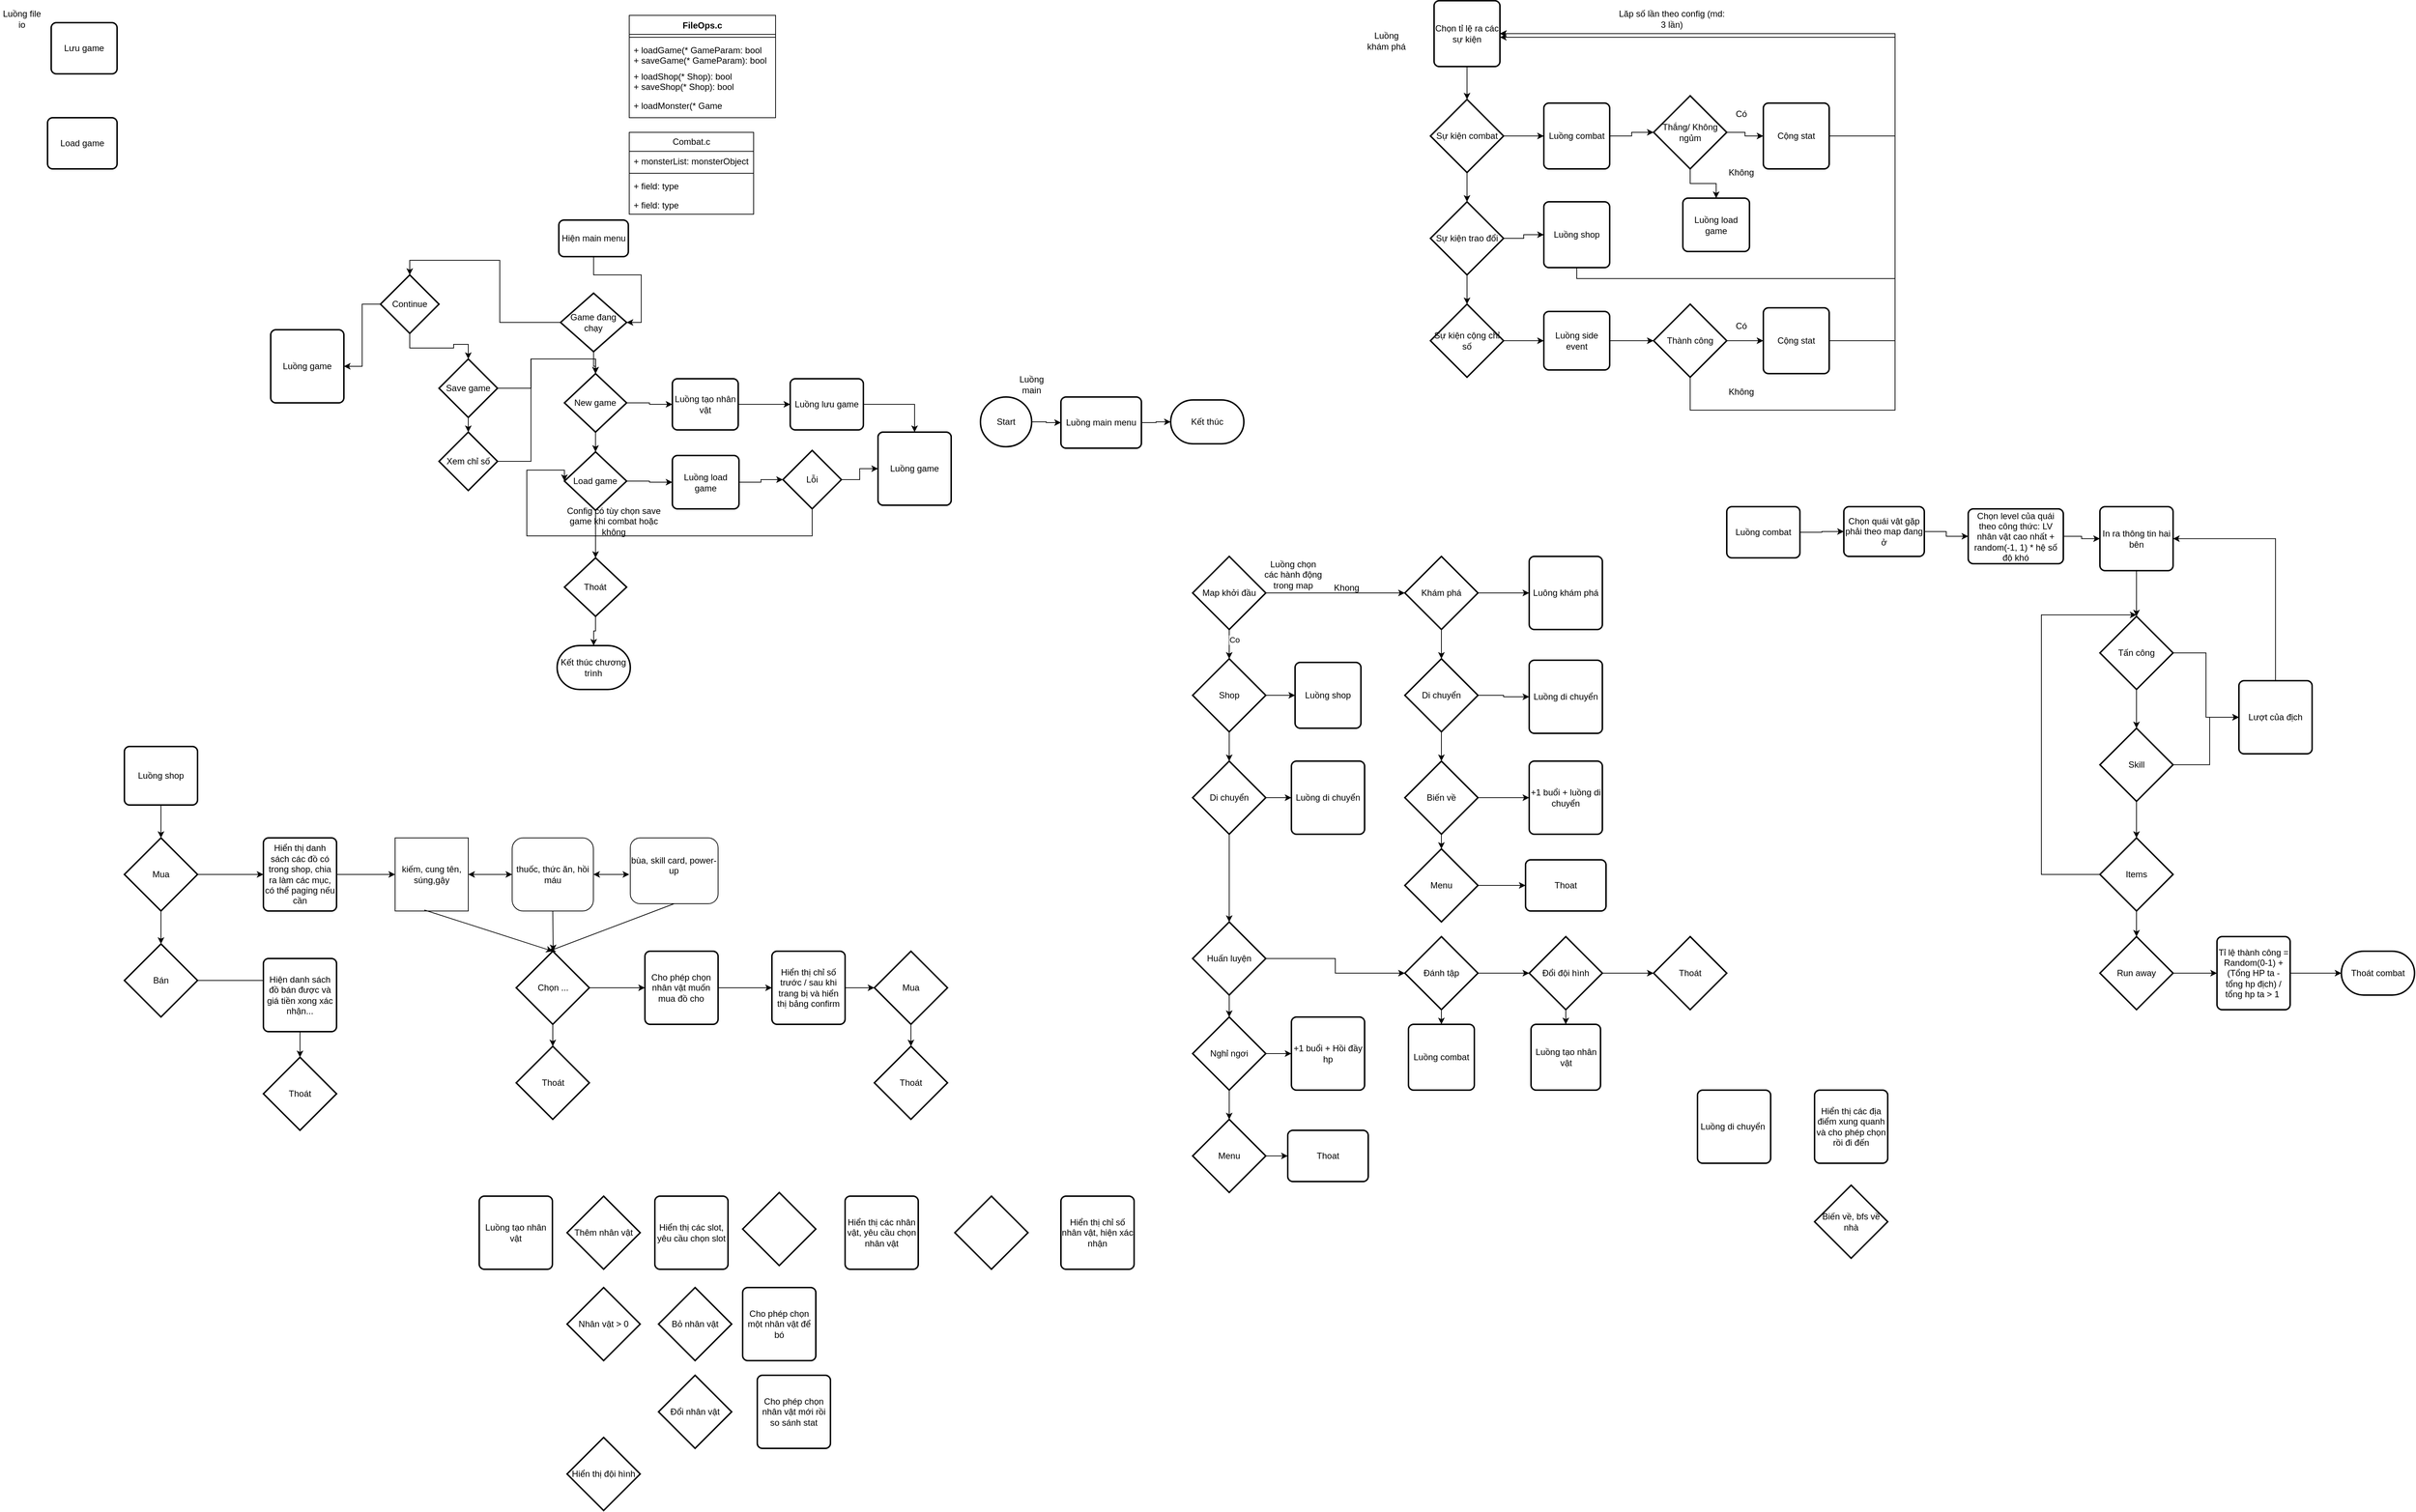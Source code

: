 <mxfile version="28.2.5">
  <diagram name="Page-1" id="REsOMPNNWmw8ulfZwF3x">
    <mxGraphModel dx="2229" dy="760" grid="1" gridSize="10" guides="1" tooltips="1" connect="1" arrows="1" fold="1" page="1" pageScale="1" pageWidth="850" pageHeight="1100" math="0" shadow="0">
      <root>
        <mxCell id="0" />
        <mxCell id="1" parent="0" />
        <mxCell id="oJ3E4rCQZsHQg811ANoI-1" value="FileOps.c" style="swimlane;fontStyle=1;align=center;verticalAlign=top;childLayout=stackLayout;horizontal=1;startSize=26;horizontalStack=0;resizeParent=1;resizeParentMax=0;resizeLast=0;collapsible=1;marginBottom=0;whiteSpace=wrap;html=1;" parent="1" vertex="1">
          <mxGeometry x="40" y="40" width="200" height="140" as="geometry" />
        </mxCell>
        <mxCell id="oJ3E4rCQZsHQg811ANoI-3" value="" style="line;strokeWidth=1;fillColor=none;align=left;verticalAlign=middle;spacingTop=-1;spacingLeft=3;spacingRight=3;rotatable=0;labelPosition=right;points=[];portConstraint=eastwest;strokeColor=inherit;" parent="oJ3E4rCQZsHQg811ANoI-1" vertex="1">
          <mxGeometry y="26" width="200" height="8" as="geometry" />
        </mxCell>
        <mxCell id="oJ3E4rCQZsHQg811ANoI-4" value="&lt;div&gt;+ loadGame(* GameParam: bool&lt;/div&gt;+ saveGame(* GameParam): bool" style="text;strokeColor=none;fillColor=none;align=left;verticalAlign=top;spacingLeft=4;spacingRight=4;overflow=hidden;rotatable=0;points=[[0,0.5],[1,0.5]];portConstraint=eastwest;whiteSpace=wrap;html=1;" parent="oJ3E4rCQZsHQg811ANoI-1" vertex="1">
          <mxGeometry y="34" width="200" height="36" as="geometry" />
        </mxCell>
        <mxCell id="oJ3E4rCQZsHQg811ANoI-15" value="+ loadShop(* Shop): bool&lt;div&gt;+ saveShop(* Shop): bool&lt;/div&gt;" style="text;strokeColor=none;fillColor=none;align=left;verticalAlign=top;spacingLeft=4;spacingRight=4;overflow=hidden;rotatable=0;points=[[0,0.5],[1,0.5]];portConstraint=eastwest;whiteSpace=wrap;html=1;" parent="oJ3E4rCQZsHQg811ANoI-1" vertex="1">
          <mxGeometry y="70" width="200" height="40" as="geometry" />
        </mxCell>
        <mxCell id="oJ3E4rCQZsHQg811ANoI-16" value="+ loadMonster(* Game" style="text;strokeColor=none;fillColor=none;align=left;verticalAlign=top;spacingLeft=4;spacingRight=4;overflow=hidden;rotatable=0;points=[[0,0.5],[1,0.5]];portConstraint=eastwest;whiteSpace=wrap;html=1;" parent="oJ3E4rCQZsHQg811ANoI-1" vertex="1">
          <mxGeometry y="110" width="200" height="30" as="geometry" />
        </mxCell>
        <mxCell id="oJ3E4rCQZsHQg811ANoI-21" value="Combat.c" style="swimlane;fontStyle=0;childLayout=stackLayout;horizontal=1;startSize=26;fillColor=none;horizontalStack=0;resizeParent=1;resizeParentMax=0;resizeLast=0;collapsible=1;marginBottom=0;whiteSpace=wrap;html=1;" parent="1" vertex="1">
          <mxGeometry x="40" y="200" width="170" height="112" as="geometry" />
        </mxCell>
        <mxCell id="oJ3E4rCQZsHQg811ANoI-22" value="+ monsterList: monsterObject" style="text;strokeColor=none;fillColor=none;align=left;verticalAlign=top;spacingLeft=4;spacingRight=4;overflow=hidden;rotatable=0;points=[[0,0.5],[1,0.5]];portConstraint=eastwest;whiteSpace=wrap;html=1;" parent="oJ3E4rCQZsHQg811ANoI-21" vertex="1">
          <mxGeometry y="26" width="170" height="26" as="geometry" />
        </mxCell>
        <mxCell id="oJ3E4rCQZsHQg811ANoI-25" value="" style="line;strokeWidth=1;fillColor=none;align=left;verticalAlign=middle;spacingTop=-1;spacingLeft=3;spacingRight=3;rotatable=0;labelPosition=right;points=[];portConstraint=eastwest;strokeColor=inherit;" parent="oJ3E4rCQZsHQg811ANoI-21" vertex="1">
          <mxGeometry y="52" width="170" height="8" as="geometry" />
        </mxCell>
        <mxCell id="oJ3E4rCQZsHQg811ANoI-23" value="+ field: type" style="text;strokeColor=none;fillColor=none;align=left;verticalAlign=top;spacingLeft=4;spacingRight=4;overflow=hidden;rotatable=0;points=[[0,0.5],[1,0.5]];portConstraint=eastwest;whiteSpace=wrap;html=1;" parent="oJ3E4rCQZsHQg811ANoI-21" vertex="1">
          <mxGeometry y="60" width="170" height="26" as="geometry" />
        </mxCell>
        <mxCell id="oJ3E4rCQZsHQg811ANoI-24" value="+ field: type" style="text;strokeColor=none;fillColor=none;align=left;verticalAlign=top;spacingLeft=4;spacingRight=4;overflow=hidden;rotatable=0;points=[[0,0.5],[1,0.5]];portConstraint=eastwest;whiteSpace=wrap;html=1;" parent="oJ3E4rCQZsHQg811ANoI-21" vertex="1">
          <mxGeometry y="86" width="170" height="26" as="geometry" />
        </mxCell>
        <mxCell id="oJ3E4rCQZsHQg811ANoI-69" style="edgeStyle=orthogonalEdgeStyle;rounded=0;orthogonalLoop=1;jettySize=auto;html=1;" parent="1" source="oJ3E4rCQZsHQg811ANoI-26" target="oJ3E4rCQZsHQg811ANoI-58" edge="1">
          <mxGeometry relative="1" as="geometry" />
        </mxCell>
        <mxCell id="oJ3E4rCQZsHQg811ANoI-26" value="Start" style="strokeWidth=2;html=1;shape=mxgraph.flowchart.start_2;whiteSpace=wrap;" parent="1" vertex="1">
          <mxGeometry x="520" y="562" width="70" height="68" as="geometry" />
        </mxCell>
        <mxCell id="oJ3E4rCQZsHQg811ANoI-27" value="Hiện main menu" style="rounded=1;whiteSpace=wrap;html=1;absoluteArcSize=1;arcSize=14;strokeWidth=2;" parent="1" vertex="1">
          <mxGeometry x="-56.23" y="320" width="95" height="50" as="geometry" />
        </mxCell>
        <mxCell id="VBR34R2BidAj_h5bLNep-1" style="edgeStyle=orthogonalEdgeStyle;rounded=0;orthogonalLoop=1;jettySize=auto;html=1;" parent="1" source="oJ3E4rCQZsHQg811ANoI-28" target="oJ3E4rCQZsHQg811ANoI-37" edge="1">
          <mxGeometry relative="1" as="geometry">
            <mxPoint x="33.94" y="567" as="sourcePoint" />
          </mxGeometry>
        </mxCell>
        <mxCell id="VBR34R2BidAj_h5bLNep-5" style="edgeStyle=orthogonalEdgeStyle;rounded=0;orthogonalLoop=1;jettySize=auto;html=1;" parent="1" source="oJ3E4rCQZsHQg811ANoI-28" target="oJ3E4rCQZsHQg811ANoI-30" edge="1">
          <mxGeometry relative="1" as="geometry">
            <mxPoint x="-8.556" y="607" as="sourcePoint" />
          </mxGeometry>
        </mxCell>
        <mxCell id="oJ3E4rCQZsHQg811ANoI-28" value="New game" style="strokeWidth=2;html=1;shape=mxgraph.flowchart.decision;whiteSpace=wrap;" parent="1" vertex="1">
          <mxGeometry x="-48.56" y="530" width="85" height="80" as="geometry" />
        </mxCell>
        <mxCell id="VBR34R2BidAj_h5bLNep-3" style="edgeStyle=orthogonalEdgeStyle;rounded=0;orthogonalLoop=1;jettySize=auto;html=1;" parent="1" source="oJ3E4rCQZsHQg811ANoI-30" target="oJ3E4rCQZsHQg811ANoI-72" edge="1">
          <mxGeometry relative="1" as="geometry" />
        </mxCell>
        <mxCell id="oJ3E4rCQZsHQg811ANoI-30" value="Load game" style="strokeWidth=2;html=1;shape=mxgraph.flowchart.decision;whiteSpace=wrap;" parent="1" vertex="1">
          <mxGeometry x="-48.56" y="637" width="85" height="80" as="geometry" />
        </mxCell>
        <mxCell id="VBR34R2BidAj_h5bLNep-7" style="edgeStyle=orthogonalEdgeStyle;rounded=0;orthogonalLoop=1;jettySize=auto;html=1;" parent="1" source="oJ3E4rCQZsHQg811ANoI-32" target="oJ3E4rCQZsHQg811ANoI-35" edge="1">
          <mxGeometry relative="1" as="geometry" />
        </mxCell>
        <mxCell id="oJ3E4rCQZsHQg811ANoI-32" value="Thoát" style="strokeWidth=2;html=1;shape=mxgraph.flowchart.decision;whiteSpace=wrap;" parent="1" vertex="1">
          <mxGeometry x="-48.56" y="782" width="85" height="80" as="geometry" />
        </mxCell>
        <mxCell id="oJ3E4rCQZsHQg811ANoI-34" style="edgeStyle=orthogonalEdgeStyle;rounded=0;orthogonalLoop=1;jettySize=auto;html=1;entryX=0;entryY=0.5;entryDx=0;entryDy=0;entryPerimeter=0;" parent="1" source="oJ3E4rCQZsHQg811ANoI-33" target="oJ3E4rCQZsHQg811ANoI-30" edge="1">
          <mxGeometry relative="1" as="geometry">
            <mxPoint x="-101.06" y="662" as="targetPoint" />
            <Array as="points">
              <mxPoint x="290" y="752" />
              <mxPoint x="-100" y="752" />
              <mxPoint x="-100" y="662" />
            </Array>
          </mxGeometry>
        </mxCell>
        <mxCell id="j7GnpJIxGhJe8ZzKr4eX-4" style="edgeStyle=orthogonalEdgeStyle;rounded=0;orthogonalLoop=1;jettySize=auto;html=1;" parent="1" source="oJ3E4rCQZsHQg811ANoI-33" target="j7GnpJIxGhJe8ZzKr4eX-2" edge="1">
          <mxGeometry relative="1" as="geometry" />
        </mxCell>
        <mxCell id="oJ3E4rCQZsHQg811ANoI-33" value="Lỗi" style="strokeWidth=2;html=1;shape=mxgraph.flowchart.decision;whiteSpace=wrap;" parent="1" vertex="1">
          <mxGeometry x="250" y="635" width="80" height="80" as="geometry" />
        </mxCell>
        <mxCell id="oJ3E4rCQZsHQg811ANoI-35" value="Kết thúc chương trình" style="strokeWidth=2;html=1;shape=mxgraph.flowchart.terminator;whiteSpace=wrap;" parent="1" vertex="1">
          <mxGeometry x="-58.56" y="902" width="100" height="60" as="geometry" />
        </mxCell>
        <mxCell id="VBR34R2BidAj_h5bLNep-2" style="edgeStyle=orthogonalEdgeStyle;rounded=0;orthogonalLoop=1;jettySize=auto;html=1;entryX=0;entryY=0.5;entryDx=0;entryDy=0;" parent="1" source="oJ3E4rCQZsHQg811ANoI-37" target="oJ3E4rCQZsHQg811ANoI-38" edge="1">
          <mxGeometry relative="1" as="geometry" />
        </mxCell>
        <mxCell id="oJ3E4rCQZsHQg811ANoI-37" value="Luồng tạo nhân vật" style="rounded=1;whiteSpace=wrap;html=1;absoluteArcSize=1;arcSize=14;strokeWidth=2;" parent="1" vertex="1">
          <mxGeometry x="98.94" y="537" width="90" height="70" as="geometry" />
        </mxCell>
        <mxCell id="j7GnpJIxGhJe8ZzKr4eX-3" style="edgeStyle=orthogonalEdgeStyle;rounded=0;orthogonalLoop=1;jettySize=auto;html=1;" parent="1" source="oJ3E4rCQZsHQg811ANoI-38" target="j7GnpJIxGhJe8ZzKr4eX-2" edge="1">
          <mxGeometry relative="1" as="geometry" />
        </mxCell>
        <mxCell id="oJ3E4rCQZsHQg811ANoI-38" value="Luồng lưu game" style="rounded=1;whiteSpace=wrap;html=1;absoluteArcSize=1;arcSize=14;strokeWidth=2;" parent="1" vertex="1">
          <mxGeometry x="260" y="537" width="100" height="70" as="geometry" />
        </mxCell>
        <mxCell id="oJ3E4rCQZsHQg811ANoI-129" style="edgeStyle=orthogonalEdgeStyle;rounded=0;orthogonalLoop=1;jettySize=auto;html=1;" parent="1" source="oJ3E4rCQZsHQg811ANoI-40" target="oJ3E4rCQZsHQg811ANoI-42" edge="1">
          <mxGeometry relative="1" as="geometry" />
        </mxCell>
        <mxCell id="j7GnpJIxGhJe8ZzKr4eX-14" value="Co" style="edgeLabel;html=1;align=center;verticalAlign=middle;resizable=0;points=[];" parent="oJ3E4rCQZsHQg811ANoI-129" vertex="1" connectable="0">
          <mxGeometry x="-0.333" y="7" relative="1" as="geometry">
            <mxPoint as="offset" />
          </mxGeometry>
        </mxCell>
        <mxCell id="oJ3E4rCQZsHQg811ANoI-40" value="Map khởi đầu" style="strokeWidth=2;html=1;shape=mxgraph.flowchart.decision;whiteSpace=wrap;" parent="1" vertex="1">
          <mxGeometry x="810" y="780" width="100" height="100" as="geometry" />
        </mxCell>
        <mxCell id="oJ3E4rCQZsHQg811ANoI-145" style="edgeStyle=orthogonalEdgeStyle;rounded=0;orthogonalLoop=1;jettySize=auto;html=1;" parent="1" source="oJ3E4rCQZsHQg811ANoI-42" target="oJ3E4rCQZsHQg811ANoI-79" edge="1">
          <mxGeometry relative="1" as="geometry" />
        </mxCell>
        <mxCell id="oJ3E4rCQZsHQg811ANoI-42" value="Shop" style="strokeWidth=2;html=1;shape=mxgraph.flowchart.decision;whiteSpace=wrap;" parent="1" vertex="1">
          <mxGeometry x="810" y="920" width="100" height="100" as="geometry" />
        </mxCell>
        <mxCell id="oJ3E4rCQZsHQg811ANoI-146" style="edgeStyle=orthogonalEdgeStyle;rounded=0;orthogonalLoop=1;jettySize=auto;html=1;" parent="1" source="oJ3E4rCQZsHQg811ANoI-43" target="oJ3E4rCQZsHQg811ANoI-80" edge="1">
          <mxGeometry relative="1" as="geometry" />
        </mxCell>
        <mxCell id="oJ3E4rCQZsHQg811ANoI-43" value="Di chuyển" style="strokeWidth=2;html=1;shape=mxgraph.flowchart.decision;whiteSpace=wrap;" parent="1" vertex="1">
          <mxGeometry x="810" y="1060" width="100" height="100" as="geometry" />
        </mxCell>
        <mxCell id="oJ3E4rCQZsHQg811ANoI-137" style="edgeStyle=orthogonalEdgeStyle;rounded=0;orthogonalLoop=1;jettySize=auto;html=1;" parent="1" source="oJ3E4rCQZsHQg811ANoI-44" target="oJ3E4rCQZsHQg811ANoI-83" edge="1">
          <mxGeometry relative="1" as="geometry" />
        </mxCell>
        <mxCell id="oJ3E4rCQZsHQg811ANoI-44" value="Huấn luyện" style="strokeWidth=2;html=1;shape=mxgraph.flowchart.decision;whiteSpace=wrap;" parent="1" vertex="1">
          <mxGeometry x="810" y="1280" width="100" height="100" as="geometry" />
        </mxCell>
        <mxCell id="oJ3E4rCQZsHQg811ANoI-135" style="edgeStyle=orthogonalEdgeStyle;rounded=0;orthogonalLoop=1;jettySize=auto;html=1;" parent="1" source="oJ3E4rCQZsHQg811ANoI-45" target="oJ3E4rCQZsHQg811ANoI-81" edge="1">
          <mxGeometry relative="1" as="geometry" />
        </mxCell>
        <mxCell id="oJ3E4rCQZsHQg811ANoI-45" value="Nghỉ ngơi" style="strokeWidth=2;html=1;shape=mxgraph.flowchart.decision;whiteSpace=wrap;" parent="1" vertex="1">
          <mxGeometry x="810" y="1410" width="100" height="100" as="geometry" />
        </mxCell>
        <mxCell id="oJ3E4rCQZsHQg811ANoI-123" style="edgeStyle=orthogonalEdgeStyle;rounded=0;orthogonalLoop=1;jettySize=auto;html=1;" parent="1" source="oJ3E4rCQZsHQg811ANoI-46" target="oJ3E4rCQZsHQg811ANoI-66" edge="1">
          <mxGeometry relative="1" as="geometry" />
        </mxCell>
        <mxCell id="oJ3E4rCQZsHQg811ANoI-124" style="edgeStyle=orthogonalEdgeStyle;rounded=0;orthogonalLoop=1;jettySize=auto;html=1;" parent="1" source="oJ3E4rCQZsHQg811ANoI-46" target="oJ3E4rCQZsHQg811ANoI-47" edge="1">
          <mxGeometry relative="1" as="geometry" />
        </mxCell>
        <mxCell id="oJ3E4rCQZsHQg811ANoI-46" value="Khám phá" style="strokeWidth=2;html=1;shape=mxgraph.flowchart.decision;whiteSpace=wrap;" parent="1" vertex="1">
          <mxGeometry x="1100" y="780" width="100" height="100" as="geometry" />
        </mxCell>
        <mxCell id="oJ3E4rCQZsHQg811ANoI-125" style="edgeStyle=orthogonalEdgeStyle;rounded=0;orthogonalLoop=1;jettySize=auto;html=1;" parent="1" source="oJ3E4rCQZsHQg811ANoI-47" target="oJ3E4rCQZsHQg811ANoI-48" edge="1">
          <mxGeometry relative="1" as="geometry" />
        </mxCell>
        <mxCell id="oJ3E4rCQZsHQg811ANoI-144" style="edgeStyle=orthogonalEdgeStyle;rounded=0;orthogonalLoop=1;jettySize=auto;html=1;" parent="1" source="oJ3E4rCQZsHQg811ANoI-47" target="oJ3E4rCQZsHQg811ANoI-68" edge="1">
          <mxGeometry relative="1" as="geometry" />
        </mxCell>
        <mxCell id="oJ3E4rCQZsHQg811ANoI-47" value="Di chuyển" style="strokeWidth=2;html=1;shape=mxgraph.flowchart.decision;whiteSpace=wrap;" parent="1" vertex="1">
          <mxGeometry x="1100" y="920" width="100" height="100" as="geometry" />
        </mxCell>
        <mxCell id="oJ3E4rCQZsHQg811ANoI-143" style="edgeStyle=orthogonalEdgeStyle;rounded=0;orthogonalLoop=1;jettySize=auto;html=1;" parent="1" source="oJ3E4rCQZsHQg811ANoI-48" target="oJ3E4rCQZsHQg811ANoI-78" edge="1">
          <mxGeometry relative="1" as="geometry" />
        </mxCell>
        <mxCell id="oJ3E4rCQZsHQg811ANoI-48" value="Biến về" style="strokeWidth=2;html=1;shape=mxgraph.flowchart.decision;whiteSpace=wrap;" parent="1" vertex="1">
          <mxGeometry x="1100" y="1060" width="100" height="100" as="geometry" />
        </mxCell>
        <mxCell id="oJ3E4rCQZsHQg811ANoI-98" style="edgeStyle=orthogonalEdgeStyle;rounded=0;orthogonalLoop=1;jettySize=auto;html=1;" parent="1" source="oJ3E4rCQZsHQg811ANoI-49" target="oJ3E4rCQZsHQg811ANoI-51" edge="1">
          <mxGeometry relative="1" as="geometry" />
        </mxCell>
        <mxCell id="oJ3E4rCQZsHQg811ANoI-100" style="edgeStyle=orthogonalEdgeStyle;rounded=0;orthogonalLoop=1;jettySize=auto;html=1;" parent="1" source="oJ3E4rCQZsHQg811ANoI-49" target="oJ3E4rCQZsHQg811ANoI-53" edge="1">
          <mxGeometry relative="1" as="geometry" />
        </mxCell>
        <mxCell id="oJ3E4rCQZsHQg811ANoI-49" value="Sự kiện combat" style="strokeWidth=2;html=1;shape=mxgraph.flowchart.decision;whiteSpace=wrap;" parent="1" vertex="1">
          <mxGeometry x="1135" y="155" width="100" height="100" as="geometry" />
        </mxCell>
        <mxCell id="oJ3E4rCQZsHQg811ANoI-97" style="edgeStyle=orthogonalEdgeStyle;rounded=0;orthogonalLoop=1;jettySize=auto;html=1;" parent="1" source="oJ3E4rCQZsHQg811ANoI-50" target="oJ3E4rCQZsHQg811ANoI-49" edge="1">
          <mxGeometry relative="1" as="geometry" />
        </mxCell>
        <mxCell id="oJ3E4rCQZsHQg811ANoI-50" value="Chọn tỉ lệ ra các sự kiện" style="rounded=1;whiteSpace=wrap;html=1;absoluteArcSize=1;arcSize=14;strokeWidth=2;" parent="1" vertex="1">
          <mxGeometry x="1140" y="20" width="90" height="90" as="geometry" />
        </mxCell>
        <mxCell id="oJ3E4rCQZsHQg811ANoI-99" style="edgeStyle=orthogonalEdgeStyle;rounded=0;orthogonalLoop=1;jettySize=auto;html=1;" parent="1" source="oJ3E4rCQZsHQg811ANoI-51" target="oJ3E4rCQZsHQg811ANoI-52" edge="1">
          <mxGeometry relative="1" as="geometry" />
        </mxCell>
        <mxCell id="oJ3E4rCQZsHQg811ANoI-104" style="edgeStyle=orthogonalEdgeStyle;rounded=0;orthogonalLoop=1;jettySize=auto;html=1;" parent="1" source="oJ3E4rCQZsHQg811ANoI-51" target="oJ3E4rCQZsHQg811ANoI-64" edge="1">
          <mxGeometry relative="1" as="geometry" />
        </mxCell>
        <mxCell id="oJ3E4rCQZsHQg811ANoI-51" value="Sự kiện trao đổi" style="strokeWidth=2;html=1;shape=mxgraph.flowchart.decision;whiteSpace=wrap;" parent="1" vertex="1">
          <mxGeometry x="1135" y="295" width="100" height="100" as="geometry" />
        </mxCell>
        <mxCell id="oJ3E4rCQZsHQg811ANoI-106" style="edgeStyle=orthogonalEdgeStyle;rounded=0;orthogonalLoop=1;jettySize=auto;html=1;" parent="1" source="oJ3E4rCQZsHQg811ANoI-52" target="oJ3E4rCQZsHQg811ANoI-65" edge="1">
          <mxGeometry relative="1" as="geometry" />
        </mxCell>
        <mxCell id="oJ3E4rCQZsHQg811ANoI-52" value="Sự kiện cộng chỉ số" style="strokeWidth=2;html=1;shape=mxgraph.flowchart.decision;whiteSpace=wrap;" parent="1" vertex="1">
          <mxGeometry x="1135" y="435" width="100" height="100" as="geometry" />
        </mxCell>
        <mxCell id="oJ3E4rCQZsHQg811ANoI-101" style="edgeStyle=orthogonalEdgeStyle;rounded=0;orthogonalLoop=1;jettySize=auto;html=1;" parent="1" source="oJ3E4rCQZsHQg811ANoI-53" target="oJ3E4rCQZsHQg811ANoI-54" edge="1">
          <mxGeometry relative="1" as="geometry" />
        </mxCell>
        <mxCell id="oJ3E4rCQZsHQg811ANoI-53" value="Luồng combat" style="rounded=1;whiteSpace=wrap;html=1;absoluteArcSize=1;arcSize=14;strokeWidth=2;" parent="1" vertex="1">
          <mxGeometry x="1290" y="160" width="90" height="90" as="geometry" />
        </mxCell>
        <mxCell id="oJ3E4rCQZsHQg811ANoI-102" style="edgeStyle=orthogonalEdgeStyle;rounded=0;orthogonalLoop=1;jettySize=auto;html=1;" parent="1" source="oJ3E4rCQZsHQg811ANoI-54" target="oJ3E4rCQZsHQg811ANoI-55" edge="1">
          <mxGeometry relative="1" as="geometry" />
        </mxCell>
        <mxCell id="oJ3E4rCQZsHQg811ANoI-103" style="edgeStyle=orthogonalEdgeStyle;rounded=0;orthogonalLoop=1;jettySize=auto;html=1;" parent="1" source="oJ3E4rCQZsHQg811ANoI-54" target="oJ3E4rCQZsHQg811ANoI-74" edge="1">
          <mxGeometry relative="1" as="geometry" />
        </mxCell>
        <mxCell id="oJ3E4rCQZsHQg811ANoI-54" value="Thắng/ Không ngủm" style="strokeWidth=2;html=1;shape=mxgraph.flowchart.decision;whiteSpace=wrap;" parent="1" vertex="1">
          <mxGeometry x="1440" y="150" width="100" height="100" as="geometry" />
        </mxCell>
        <mxCell id="oJ3E4rCQZsHQg811ANoI-110" style="edgeStyle=orthogonalEdgeStyle;rounded=0;orthogonalLoop=1;jettySize=auto;html=1;" parent="1" source="oJ3E4rCQZsHQg811ANoI-55" target="oJ3E4rCQZsHQg811ANoI-50" edge="1">
          <mxGeometry relative="1" as="geometry">
            <mxPoint x="1230" y="60" as="targetPoint" />
            <Array as="points">
              <mxPoint x="1770" y="205" />
              <mxPoint x="1770" y="70" />
            </Array>
          </mxGeometry>
        </mxCell>
        <mxCell id="oJ3E4rCQZsHQg811ANoI-55" value="Cộng stat" style="rounded=1;whiteSpace=wrap;html=1;absoluteArcSize=1;arcSize=14;strokeWidth=2;" parent="1" vertex="1">
          <mxGeometry x="1590" y="160" width="90" height="90" as="geometry" />
        </mxCell>
        <mxCell id="oJ3E4rCQZsHQg811ANoI-56" value="Config có tùy chọn save game khi combat hoặc không" style="text;html=1;align=center;verticalAlign=middle;whiteSpace=wrap;rounded=0;" parent="1" vertex="1">
          <mxGeometry x="-51.06" y="717" width="140" height="30" as="geometry" />
        </mxCell>
        <mxCell id="oJ3E4rCQZsHQg811ANoI-134" style="edgeStyle=orthogonalEdgeStyle;rounded=0;orthogonalLoop=1;jettySize=auto;html=1;entryX=0;entryY=0.5;entryDx=0;entryDy=0;" parent="1" source="oJ3E4rCQZsHQg811ANoI-57" target="oJ3E4rCQZsHQg811ANoI-90" edge="1">
          <mxGeometry relative="1" as="geometry" />
        </mxCell>
        <mxCell id="oJ3E4rCQZsHQg811ANoI-57" value="Menu" style="strokeWidth=2;html=1;shape=mxgraph.flowchart.decision;whiteSpace=wrap;" parent="1" vertex="1">
          <mxGeometry x="810" y="1550" width="100" height="100" as="geometry" />
        </mxCell>
        <mxCell id="j7GnpJIxGhJe8ZzKr4eX-9" style="edgeStyle=orthogonalEdgeStyle;rounded=0;orthogonalLoop=1;jettySize=auto;html=1;" parent="1" source="oJ3E4rCQZsHQg811ANoI-58" target="j7GnpJIxGhJe8ZzKr4eX-8" edge="1">
          <mxGeometry relative="1" as="geometry" />
        </mxCell>
        <mxCell id="oJ3E4rCQZsHQg811ANoI-58" value="Luồng main menu" style="rounded=1;whiteSpace=wrap;html=1;absoluteArcSize=1;arcSize=14;strokeWidth=2;" parent="1" vertex="1">
          <mxGeometry x="630" y="562" width="110" height="70" as="geometry" />
        </mxCell>
        <mxCell id="oJ3E4rCQZsHQg811ANoI-60" value="Game đang chạy" style="strokeWidth=2;html=1;shape=mxgraph.flowchart.decision;whiteSpace=wrap;" parent="1" vertex="1">
          <mxGeometry x="-53.9" y="420" width="90.34" height="80" as="geometry" />
        </mxCell>
        <mxCell id="oJ3E4rCQZsHQg811ANoI-61" value="Save game" style="strokeWidth=2;html=1;shape=mxgraph.flowchart.decision;whiteSpace=wrap;" parent="1" vertex="1">
          <mxGeometry x="-220" y="510" width="80" height="80" as="geometry" />
        </mxCell>
        <mxCell id="oJ3E4rCQZsHQg811ANoI-63" value="Xem chỉ số" style="strokeWidth=2;html=1;shape=mxgraph.flowchart.decision;whiteSpace=wrap;" parent="1" vertex="1">
          <mxGeometry x="-220" y="610" width="80" height="80" as="geometry" />
        </mxCell>
        <mxCell id="oJ3E4rCQZsHQg811ANoI-109" style="edgeStyle=orthogonalEdgeStyle;rounded=0;orthogonalLoop=1;jettySize=auto;html=1;" parent="1" source="oJ3E4rCQZsHQg811ANoI-64" target="oJ3E4rCQZsHQg811ANoI-50" edge="1">
          <mxGeometry relative="1" as="geometry">
            <Array as="points">
              <mxPoint x="1335" y="400" />
              <mxPoint x="1770" y="400" />
              <mxPoint x="1770" y="65" />
            </Array>
          </mxGeometry>
        </mxCell>
        <mxCell id="oJ3E4rCQZsHQg811ANoI-64" value="Luồng shop" style="rounded=1;whiteSpace=wrap;html=1;absoluteArcSize=1;arcSize=14;strokeWidth=2;" parent="1" vertex="1">
          <mxGeometry x="1290" y="295" width="90" height="90" as="geometry" />
        </mxCell>
        <mxCell id="oJ3E4rCQZsHQg811ANoI-107" style="edgeStyle=orthogonalEdgeStyle;rounded=0;orthogonalLoop=1;jettySize=auto;html=1;" parent="1" source="oJ3E4rCQZsHQg811ANoI-65" target="oJ3E4rCQZsHQg811ANoI-75" edge="1">
          <mxGeometry relative="1" as="geometry" />
        </mxCell>
        <mxCell id="oJ3E4rCQZsHQg811ANoI-65" value="Luồng side event" style="rounded=1;whiteSpace=wrap;html=1;absoluteArcSize=1;arcSize=14;strokeWidth=2;" parent="1" vertex="1">
          <mxGeometry x="1290" y="445" width="90" height="80" as="geometry" />
        </mxCell>
        <mxCell id="oJ3E4rCQZsHQg811ANoI-66" value="Luông khám phá" style="rounded=1;whiteSpace=wrap;html=1;absoluteArcSize=1;arcSize=14;strokeWidth=2;" parent="1" vertex="1">
          <mxGeometry x="1270" y="780" width="100" height="100" as="geometry" />
        </mxCell>
        <mxCell id="oJ3E4rCQZsHQg811ANoI-68" value="Luồng di chuyển" style="rounded=1;whiteSpace=wrap;html=1;absoluteArcSize=1;arcSize=14;strokeWidth=2;" parent="1" vertex="1">
          <mxGeometry x="1270" y="922" width="100" height="100" as="geometry" />
        </mxCell>
        <mxCell id="oJ3E4rCQZsHQg811ANoI-72" value="Luồng load game" style="rounded=1;whiteSpace=wrap;html=1;absoluteArcSize=1;arcSize=14;strokeWidth=2;" parent="1" vertex="1">
          <mxGeometry x="98.94" y="642" width="91.06" height="73" as="geometry" />
        </mxCell>
        <mxCell id="oJ3E4rCQZsHQg811ANoI-74" value="Luồng load game" style="rounded=1;whiteSpace=wrap;html=1;absoluteArcSize=1;arcSize=14;strokeWidth=2;" parent="1" vertex="1">
          <mxGeometry x="1480" y="290" width="91.06" height="73" as="geometry" />
        </mxCell>
        <mxCell id="oJ3E4rCQZsHQg811ANoI-108" style="edgeStyle=orthogonalEdgeStyle;rounded=0;orthogonalLoop=1;jettySize=auto;html=1;" parent="1" source="oJ3E4rCQZsHQg811ANoI-75" target="oJ3E4rCQZsHQg811ANoI-76" edge="1">
          <mxGeometry relative="1" as="geometry" />
        </mxCell>
        <mxCell id="oJ3E4rCQZsHQg811ANoI-119" style="edgeStyle=orthogonalEdgeStyle;rounded=0;orthogonalLoop=1;jettySize=auto;html=1;entryX=1;entryY=0.5;entryDx=0;entryDy=0;" parent="1" source="oJ3E4rCQZsHQg811ANoI-75" target="oJ3E4rCQZsHQg811ANoI-50" edge="1">
          <mxGeometry relative="1" as="geometry">
            <Array as="points">
              <mxPoint x="1490" y="580" />
              <mxPoint x="1770" y="580" />
              <mxPoint x="1770" y="65" />
            </Array>
          </mxGeometry>
        </mxCell>
        <mxCell id="oJ3E4rCQZsHQg811ANoI-75" value="Thành công" style="strokeWidth=2;html=1;shape=mxgraph.flowchart.decision;whiteSpace=wrap;" parent="1" vertex="1">
          <mxGeometry x="1440" y="435" width="100" height="100" as="geometry" />
        </mxCell>
        <mxCell id="oJ3E4rCQZsHQg811ANoI-76" value="Cộng stat" style="rounded=1;whiteSpace=wrap;html=1;absoluteArcSize=1;arcSize=14;strokeWidth=2;" parent="1" vertex="1">
          <mxGeometry x="1590" y="440" width="90" height="90" as="geometry" />
        </mxCell>
        <mxCell id="oJ3E4rCQZsHQg811ANoI-78" value="+1 buổi + luồng di chuyển" style="rounded=1;whiteSpace=wrap;html=1;absoluteArcSize=1;arcSize=14;strokeWidth=2;" parent="1" vertex="1">
          <mxGeometry x="1270" y="1060" width="100" height="100" as="geometry" />
        </mxCell>
        <mxCell id="oJ3E4rCQZsHQg811ANoI-79" value="Luồng shop" style="rounded=1;whiteSpace=wrap;html=1;absoluteArcSize=1;arcSize=14;strokeWidth=2;" parent="1" vertex="1">
          <mxGeometry x="950" y="925" width="90" height="90" as="geometry" />
        </mxCell>
        <mxCell id="oJ3E4rCQZsHQg811ANoI-80" value="Luồng di chuyển" style="rounded=1;whiteSpace=wrap;html=1;absoluteArcSize=1;arcSize=14;strokeWidth=2;" parent="1" vertex="1">
          <mxGeometry x="945" y="1060" width="100" height="100" as="geometry" />
        </mxCell>
        <mxCell id="oJ3E4rCQZsHQg811ANoI-81" value="+1 buổi + Hồi đầy hp" style="rounded=1;whiteSpace=wrap;html=1;absoluteArcSize=1;arcSize=14;strokeWidth=2;" parent="1" vertex="1">
          <mxGeometry x="945" y="1410" width="100" height="100" as="geometry" />
        </mxCell>
        <mxCell id="oJ3E4rCQZsHQg811ANoI-138" style="edgeStyle=orthogonalEdgeStyle;rounded=0;orthogonalLoop=1;jettySize=auto;html=1;" parent="1" source="oJ3E4rCQZsHQg811ANoI-83" target="oJ3E4rCQZsHQg811ANoI-84" edge="1">
          <mxGeometry relative="1" as="geometry" />
        </mxCell>
        <mxCell id="oJ3E4rCQZsHQg811ANoI-140" style="edgeStyle=orthogonalEdgeStyle;rounded=0;orthogonalLoop=1;jettySize=auto;html=1;" parent="1" source="oJ3E4rCQZsHQg811ANoI-83" target="oJ3E4rCQZsHQg811ANoI-86" edge="1">
          <mxGeometry relative="1" as="geometry" />
        </mxCell>
        <mxCell id="oJ3E4rCQZsHQg811ANoI-83" value="Đánh tập" style="strokeWidth=2;html=1;shape=mxgraph.flowchart.decision;whiteSpace=wrap;" parent="1" vertex="1">
          <mxGeometry x="1100" y="1300" width="100" height="100" as="geometry" />
        </mxCell>
        <mxCell id="oJ3E4rCQZsHQg811ANoI-139" style="edgeStyle=orthogonalEdgeStyle;rounded=0;orthogonalLoop=1;jettySize=auto;html=1;" parent="1" source="oJ3E4rCQZsHQg811ANoI-84" target="oJ3E4rCQZsHQg811ANoI-85" edge="1">
          <mxGeometry relative="1" as="geometry" />
        </mxCell>
        <mxCell id="oJ3E4rCQZsHQg811ANoI-141" style="edgeStyle=orthogonalEdgeStyle;rounded=0;orthogonalLoop=1;jettySize=auto;html=1;entryX=0.5;entryY=0;entryDx=0;entryDy=0;" parent="1" source="oJ3E4rCQZsHQg811ANoI-84" target="oJ3E4rCQZsHQg811ANoI-87" edge="1">
          <mxGeometry relative="1" as="geometry" />
        </mxCell>
        <mxCell id="oJ3E4rCQZsHQg811ANoI-84" value="Đổi đội hình" style="strokeWidth=2;html=1;shape=mxgraph.flowchart.decision;whiteSpace=wrap;" parent="1" vertex="1">
          <mxGeometry x="1270" y="1300" width="100" height="100" as="geometry" />
        </mxCell>
        <mxCell id="oJ3E4rCQZsHQg811ANoI-85" value="Thoát" style="strokeWidth=2;html=1;shape=mxgraph.flowchart.decision;whiteSpace=wrap;" parent="1" vertex="1">
          <mxGeometry x="1440" y="1300" width="100" height="100" as="geometry" />
        </mxCell>
        <mxCell id="oJ3E4rCQZsHQg811ANoI-86" value="Luồng combat" style="rounded=1;whiteSpace=wrap;html=1;absoluteArcSize=1;arcSize=14;strokeWidth=2;" parent="1" vertex="1">
          <mxGeometry x="1105" y="1420" width="90" height="90" as="geometry" />
        </mxCell>
        <mxCell id="oJ3E4rCQZsHQg811ANoI-87" value="Luồng tạo nhân vật" style="rounded=1;whiteSpace=wrap;html=1;absoluteArcSize=1;arcSize=14;strokeWidth=2;" parent="1" vertex="1">
          <mxGeometry x="1272.5" y="1420" width="95" height="90" as="geometry" />
        </mxCell>
        <mxCell id="oJ3E4rCQZsHQg811ANoI-142" style="edgeStyle=orthogonalEdgeStyle;rounded=0;orthogonalLoop=1;jettySize=auto;html=1;" parent="1" source="oJ3E4rCQZsHQg811ANoI-88" target="oJ3E4rCQZsHQg811ANoI-89" edge="1">
          <mxGeometry relative="1" as="geometry" />
        </mxCell>
        <mxCell id="oJ3E4rCQZsHQg811ANoI-88" value="Menu" style="strokeWidth=2;html=1;shape=mxgraph.flowchart.decision;whiteSpace=wrap;" parent="1" vertex="1">
          <mxGeometry x="1100" y="1180" width="100" height="100" as="geometry" />
        </mxCell>
        <mxCell id="oJ3E4rCQZsHQg811ANoI-89" value="Thoat" style="rounded=1;whiteSpace=wrap;html=1;absoluteArcSize=1;arcSize=14;strokeWidth=2;" parent="1" vertex="1">
          <mxGeometry x="1265" y="1195" width="110" height="70" as="geometry" />
        </mxCell>
        <mxCell id="oJ3E4rCQZsHQg811ANoI-90" value="Thoat" style="rounded=1;whiteSpace=wrap;html=1;absoluteArcSize=1;arcSize=14;strokeWidth=2;" parent="1" vertex="1">
          <mxGeometry x="940" y="1565" width="110" height="70" as="geometry" />
        </mxCell>
        <mxCell id="oJ3E4rCQZsHQg811ANoI-112" value="Có" style="text;html=1;align=center;verticalAlign=middle;whiteSpace=wrap;rounded=0;" parent="1" vertex="1">
          <mxGeometry x="1530" y="160" width="60" height="30" as="geometry" />
        </mxCell>
        <mxCell id="oJ3E4rCQZsHQg811ANoI-114" value="" style="edgeStyle=orthogonalEdgeStyle;rounded=0;orthogonalLoop=1;jettySize=auto;html=1;entryX=1;entryY=0.5;entryDx=0;entryDy=0;" parent="1" source="oJ3E4rCQZsHQg811ANoI-76" target="oJ3E4rCQZsHQg811ANoI-50" edge="1">
          <mxGeometry relative="1" as="geometry">
            <mxPoint x="1230" y="65" as="targetPoint" />
            <mxPoint x="1680" y="485" as="sourcePoint" />
            <Array as="points">
              <mxPoint x="1770" y="485" />
              <mxPoint x="1770" y="65" />
            </Array>
          </mxGeometry>
        </mxCell>
        <mxCell id="oJ3E4rCQZsHQg811ANoI-113" value="Lăp số lần theo config (md: 3 lần)" style="text;html=1;align=center;verticalAlign=middle;whiteSpace=wrap;rounded=0;" parent="1" vertex="1">
          <mxGeometry x="1390" y="30" width="150" height="30" as="geometry" />
        </mxCell>
        <mxCell id="oJ3E4rCQZsHQg811ANoI-116" value="Không" style="text;html=1;align=center;verticalAlign=middle;whiteSpace=wrap;rounded=0;" parent="1" vertex="1">
          <mxGeometry x="1530" y="240" width="60" height="30" as="geometry" />
        </mxCell>
        <mxCell id="oJ3E4rCQZsHQg811ANoI-117" value="Không" style="text;html=1;align=center;verticalAlign=middle;whiteSpace=wrap;rounded=0;" parent="1" vertex="1">
          <mxGeometry x="1530" y="540" width="60" height="30" as="geometry" />
        </mxCell>
        <mxCell id="oJ3E4rCQZsHQg811ANoI-118" value="Có" style="text;html=1;align=center;verticalAlign=middle;whiteSpace=wrap;rounded=0;" parent="1" vertex="1">
          <mxGeometry x="1530" y="450" width="60" height="30" as="geometry" />
        </mxCell>
        <mxCell id="oJ3E4rCQZsHQg811ANoI-122" style="edgeStyle=orthogonalEdgeStyle;rounded=0;orthogonalLoop=1;jettySize=auto;html=1;entryX=0;entryY=0.5;entryDx=0;entryDy=0;entryPerimeter=0;" parent="1" source="oJ3E4rCQZsHQg811ANoI-40" target="oJ3E4rCQZsHQg811ANoI-46" edge="1">
          <mxGeometry relative="1" as="geometry" />
        </mxCell>
        <mxCell id="oJ3E4rCQZsHQg811ANoI-127" style="edgeStyle=orthogonalEdgeStyle;rounded=0;orthogonalLoop=1;jettySize=auto;html=1;entryX=0.5;entryY=0;entryDx=0;entryDy=0;entryPerimeter=0;" parent="1" source="oJ3E4rCQZsHQg811ANoI-48" target="oJ3E4rCQZsHQg811ANoI-88" edge="1">
          <mxGeometry relative="1" as="geometry" />
        </mxCell>
        <mxCell id="oJ3E4rCQZsHQg811ANoI-130" style="edgeStyle=orthogonalEdgeStyle;rounded=0;orthogonalLoop=1;jettySize=auto;html=1;entryX=0.5;entryY=0;entryDx=0;entryDy=0;entryPerimeter=0;" parent="1" source="oJ3E4rCQZsHQg811ANoI-42" target="oJ3E4rCQZsHQg811ANoI-43" edge="1">
          <mxGeometry relative="1" as="geometry" />
        </mxCell>
        <mxCell id="oJ3E4rCQZsHQg811ANoI-131" style="edgeStyle=orthogonalEdgeStyle;rounded=0;orthogonalLoop=1;jettySize=auto;html=1;entryX=0.5;entryY=0;entryDx=0;entryDy=0;entryPerimeter=0;" parent="1" source="oJ3E4rCQZsHQg811ANoI-43" target="oJ3E4rCQZsHQg811ANoI-44" edge="1">
          <mxGeometry relative="1" as="geometry" />
        </mxCell>
        <mxCell id="oJ3E4rCQZsHQg811ANoI-132" style="edgeStyle=orthogonalEdgeStyle;rounded=0;orthogonalLoop=1;jettySize=auto;html=1;entryX=0.5;entryY=0;entryDx=0;entryDy=0;entryPerimeter=0;" parent="1" source="oJ3E4rCQZsHQg811ANoI-44" target="oJ3E4rCQZsHQg811ANoI-45" edge="1">
          <mxGeometry relative="1" as="geometry" />
        </mxCell>
        <mxCell id="oJ3E4rCQZsHQg811ANoI-133" style="edgeStyle=orthogonalEdgeStyle;rounded=0;orthogonalLoop=1;jettySize=auto;html=1;entryX=0.5;entryY=0;entryDx=0;entryDy=0;entryPerimeter=0;" parent="1" source="oJ3E4rCQZsHQg811ANoI-45" target="oJ3E4rCQZsHQg811ANoI-57" edge="1">
          <mxGeometry relative="1" as="geometry" />
        </mxCell>
        <mxCell id="oJ3E4rCQZsHQg811ANoI-147" style="edgeStyle=orthogonalEdgeStyle;rounded=0;orthogonalLoop=1;jettySize=auto;html=1;entryX=1;entryY=0.5;entryDx=0;entryDy=0;entryPerimeter=0;" parent="1" source="oJ3E4rCQZsHQg811ANoI-27" target="oJ3E4rCQZsHQg811ANoI-60" edge="1">
          <mxGeometry relative="1" as="geometry" />
        </mxCell>
        <mxCell id="oJ3E4rCQZsHQg811ANoI-148" style="edgeStyle=orthogonalEdgeStyle;rounded=0;orthogonalLoop=1;jettySize=auto;html=1;entryX=0.5;entryY=0;entryDx=0;entryDy=0;entryPerimeter=0;" parent="1" source="oJ3E4rCQZsHQg811ANoI-60" target="j7GnpJIxGhJe8ZzKr4eX-10" edge="1">
          <mxGeometry relative="1" as="geometry" />
        </mxCell>
        <mxCell id="oJ3E4rCQZsHQg811ANoI-149" style="edgeStyle=orthogonalEdgeStyle;rounded=0;orthogonalLoop=1;jettySize=auto;html=1;entryX=0.5;entryY=0;entryDx=0;entryDy=0;entryPerimeter=0;" parent="1" source="oJ3E4rCQZsHQg811ANoI-61" target="oJ3E4rCQZsHQg811ANoI-63" edge="1">
          <mxGeometry relative="1" as="geometry" />
        </mxCell>
        <mxCell id="oJ3E4rCQZsHQg811ANoI-150" style="edgeStyle=orthogonalEdgeStyle;rounded=0;orthogonalLoop=1;jettySize=auto;html=1;entryX=0.5;entryY=0;entryDx=0;entryDy=0;entryPerimeter=0;" parent="1" source="oJ3E4rCQZsHQg811ANoI-63" target="oJ3E4rCQZsHQg811ANoI-28" edge="1">
          <mxGeometry relative="1" as="geometry" />
        </mxCell>
        <mxCell id="oJ3E4rCQZsHQg811ANoI-151" style="edgeStyle=orthogonalEdgeStyle;rounded=0;orthogonalLoop=1;jettySize=auto;html=1;entryX=0.5;entryY=0;entryDx=0;entryDy=0;entryPerimeter=0;" parent="1" source="oJ3E4rCQZsHQg811ANoI-61" target="oJ3E4rCQZsHQg811ANoI-28" edge="1">
          <mxGeometry relative="1" as="geometry" />
        </mxCell>
        <mxCell id="VBR34R2BidAj_h5bLNep-4" style="edgeStyle=orthogonalEdgeStyle;rounded=0;orthogonalLoop=1;jettySize=auto;html=1;entryX=0;entryY=0.5;entryDx=0;entryDy=0;entryPerimeter=0;" parent="1" source="oJ3E4rCQZsHQg811ANoI-72" target="oJ3E4rCQZsHQg811ANoI-33" edge="1">
          <mxGeometry relative="1" as="geometry" />
        </mxCell>
        <mxCell id="VBR34R2BidAj_h5bLNep-6" style="edgeStyle=orthogonalEdgeStyle;rounded=0;orthogonalLoop=1;jettySize=auto;html=1;entryX=0.5;entryY=0;entryDx=0;entryDy=0;entryPerimeter=0;" parent="1" source="oJ3E4rCQZsHQg811ANoI-30" target="oJ3E4rCQZsHQg811ANoI-32" edge="1">
          <mxGeometry relative="1" as="geometry" />
        </mxCell>
        <mxCell id="VBR34R2BidAj_h5bLNep-8" value="Luồng khám phá" style="text;html=1;align=center;verticalAlign=middle;whiteSpace=wrap;rounded=0;" parent="1" vertex="1">
          <mxGeometry x="1045" y="60" width="60" height="30" as="geometry" />
        </mxCell>
        <mxCell id="VBR34R2BidAj_h5bLNep-10" value="Luồng chọn các hành động trong map" style="text;html=1;align=center;verticalAlign=middle;whiteSpace=wrap;rounded=0;" parent="1" vertex="1">
          <mxGeometry x="905" y="790" width="85" height="30" as="geometry" />
        </mxCell>
        <mxCell id="VBR34R2BidAj_h5bLNep-11" value="Luồng main" style="text;html=1;align=center;verticalAlign=middle;whiteSpace=wrap;rounded=0;" parent="1" vertex="1">
          <mxGeometry x="560" y="530" width="60" height="30" as="geometry" />
        </mxCell>
        <mxCell id="VBR34R2BidAj_h5bLNep-12" value="Luồng file io" style="text;html=1;align=center;verticalAlign=middle;whiteSpace=wrap;rounded=0;" parent="1" vertex="1">
          <mxGeometry x="-820" y="30" width="60" height="30" as="geometry" />
        </mxCell>
        <mxCell id="VBR34R2BidAj_h5bLNep-13" value="Lưu game" style="rounded=1;whiteSpace=wrap;html=1;absoluteArcSize=1;arcSize=14;strokeWidth=2;" parent="1" vertex="1">
          <mxGeometry x="-750" y="50" width="90" height="70" as="geometry" />
        </mxCell>
        <mxCell id="VBR34R2BidAj_h5bLNep-14" value="Load game" style="rounded=1;whiteSpace=wrap;html=1;absoluteArcSize=1;arcSize=14;strokeWidth=2;" parent="1" vertex="1">
          <mxGeometry x="-755" y="180" width="95" height="70" as="geometry" />
        </mxCell>
        <mxCell id="VBR34R2BidAj_h5bLNep-15" style="edgeStyle=orthogonalEdgeStyle;rounded=0;orthogonalLoop=1;jettySize=auto;html=1;entryX=0.5;entryY=0;entryDx=0;entryDy=0;entryPerimeter=0;" parent="1" source="oJ3E4rCQZsHQg811ANoI-60" target="oJ3E4rCQZsHQg811ANoI-28" edge="1">
          <mxGeometry relative="1" as="geometry" />
        </mxCell>
        <mxCell id="VBR34R2BidAj_h5bLNep-38" style="edgeStyle=orthogonalEdgeStyle;rounded=0;orthogonalLoop=1;jettySize=auto;html=1;" parent="1" source="VBR34R2BidAj_h5bLNep-16" target="VBR34R2BidAj_h5bLNep-17" edge="1">
          <mxGeometry relative="1" as="geometry" />
        </mxCell>
        <mxCell id="VBR34R2BidAj_h5bLNep-16" value="Luồng combat" style="rounded=1;whiteSpace=wrap;html=1;absoluteArcSize=1;arcSize=14;strokeWidth=2;" parent="1" vertex="1">
          <mxGeometry x="1540" y="712" width="100" height="70" as="geometry" />
        </mxCell>
        <mxCell id="VBR34R2BidAj_h5bLNep-39" style="edgeStyle=orthogonalEdgeStyle;rounded=0;orthogonalLoop=1;jettySize=auto;html=1;" parent="1" source="VBR34R2BidAj_h5bLNep-17" target="VBR34R2BidAj_h5bLNep-18" edge="1">
          <mxGeometry relative="1" as="geometry" />
        </mxCell>
        <mxCell id="VBR34R2BidAj_h5bLNep-17" value="Chọn quái vật gặp phải theo map đang ở" style="rounded=1;whiteSpace=wrap;html=1;absoluteArcSize=1;arcSize=14;strokeWidth=2;" parent="1" vertex="1">
          <mxGeometry x="1700" y="712" width="110" height="68" as="geometry" />
        </mxCell>
        <mxCell id="VBR34R2BidAj_h5bLNep-40" style="edgeStyle=orthogonalEdgeStyle;rounded=0;orthogonalLoop=1;jettySize=auto;html=1;" parent="1" source="VBR34R2BidAj_h5bLNep-18" target="VBR34R2BidAj_h5bLNep-19" edge="1">
          <mxGeometry relative="1" as="geometry" />
        </mxCell>
        <mxCell id="VBR34R2BidAj_h5bLNep-18" value="Chọn level của quái theo công thức: LV nhân vật cao nhất + random(-1, 1) * hệ số độ khó" style="rounded=1;whiteSpace=wrap;html=1;absoluteArcSize=1;arcSize=14;strokeWidth=2;" parent="1" vertex="1">
          <mxGeometry x="1870" y="715" width="130" height="75" as="geometry" />
        </mxCell>
        <mxCell id="VBR34R2BidAj_h5bLNep-29" style="edgeStyle=orthogonalEdgeStyle;rounded=0;orthogonalLoop=1;jettySize=auto;html=1;" parent="1" source="VBR34R2BidAj_h5bLNep-19" target="VBR34R2BidAj_h5bLNep-20" edge="1">
          <mxGeometry relative="1" as="geometry" />
        </mxCell>
        <mxCell id="VBR34R2BidAj_h5bLNep-19" value="In ra thông tin hai bên" style="rounded=1;whiteSpace=wrap;html=1;absoluteArcSize=1;arcSize=14;strokeWidth=2;" parent="1" vertex="1">
          <mxGeometry x="2050" y="712" width="100" height="87.5" as="geometry" />
        </mxCell>
        <mxCell id="VBR34R2BidAj_h5bLNep-30" style="edgeStyle=orthogonalEdgeStyle;rounded=0;orthogonalLoop=1;jettySize=auto;html=1;" parent="1" source="VBR34R2BidAj_h5bLNep-20" target="VBR34R2BidAj_h5bLNep-21" edge="1">
          <mxGeometry relative="1" as="geometry" />
        </mxCell>
        <mxCell id="VBR34R2BidAj_h5bLNep-34" style="edgeStyle=orthogonalEdgeStyle;rounded=0;orthogonalLoop=1;jettySize=auto;html=1;entryX=0;entryY=0.5;entryDx=0;entryDy=0;" parent="1" source="VBR34R2BidAj_h5bLNep-20" target="VBR34R2BidAj_h5bLNep-28" edge="1">
          <mxGeometry relative="1" as="geometry" />
        </mxCell>
        <mxCell id="VBR34R2BidAj_h5bLNep-20" value="Tấn công" style="strokeWidth=2;html=1;shape=mxgraph.flowchart.decision;whiteSpace=wrap;" parent="1" vertex="1">
          <mxGeometry x="2050" y="862" width="100" height="100" as="geometry" />
        </mxCell>
        <mxCell id="VBR34R2BidAj_h5bLNep-31" style="edgeStyle=orthogonalEdgeStyle;rounded=0;orthogonalLoop=1;jettySize=auto;html=1;" parent="1" source="VBR34R2BidAj_h5bLNep-21" target="VBR34R2BidAj_h5bLNep-22" edge="1">
          <mxGeometry relative="1" as="geometry" />
        </mxCell>
        <mxCell id="VBR34R2BidAj_h5bLNep-35" style="edgeStyle=orthogonalEdgeStyle;rounded=0;orthogonalLoop=1;jettySize=auto;html=1;" parent="1" source="VBR34R2BidAj_h5bLNep-21" edge="1">
          <mxGeometry relative="1" as="geometry">
            <mxPoint x="2240" y="1000" as="targetPoint" />
            <Array as="points">
              <mxPoint x="2200" y="1065" />
              <mxPoint x="2200" y="1000" />
            </Array>
          </mxGeometry>
        </mxCell>
        <mxCell id="VBR34R2BidAj_h5bLNep-21" value="Skill" style="strokeWidth=2;html=1;shape=mxgraph.flowchart.decision;whiteSpace=wrap;" parent="1" vertex="1">
          <mxGeometry x="2050" y="1015" width="100" height="100" as="geometry" />
        </mxCell>
        <mxCell id="VBR34R2BidAj_h5bLNep-32" style="edgeStyle=orthogonalEdgeStyle;rounded=0;orthogonalLoop=1;jettySize=auto;html=1;" parent="1" source="VBR34R2BidAj_h5bLNep-22" target="VBR34R2BidAj_h5bLNep-23" edge="1">
          <mxGeometry relative="1" as="geometry" />
        </mxCell>
        <mxCell id="VBR34R2BidAj_h5bLNep-33" style="edgeStyle=orthogonalEdgeStyle;rounded=0;orthogonalLoop=1;jettySize=auto;html=1;" parent="1" source="VBR34R2BidAj_h5bLNep-22" edge="1">
          <mxGeometry relative="1" as="geometry">
            <mxPoint x="2100" y="860" as="targetPoint" />
            <Array as="points">
              <mxPoint x="1970" y="1215" />
              <mxPoint x="1970" y="860" />
            </Array>
          </mxGeometry>
        </mxCell>
        <mxCell id="VBR34R2BidAj_h5bLNep-22" value="Items" style="strokeWidth=2;html=1;shape=mxgraph.flowchart.decision;whiteSpace=wrap;" parent="1" vertex="1">
          <mxGeometry x="2050" y="1165" width="100" height="100" as="geometry" />
        </mxCell>
        <mxCell id="VBR34R2BidAj_h5bLNep-27" style="edgeStyle=orthogonalEdgeStyle;rounded=0;orthogonalLoop=1;jettySize=auto;html=1;" parent="1" source="VBR34R2BidAj_h5bLNep-23" target="VBR34R2BidAj_h5bLNep-24" edge="1">
          <mxGeometry relative="1" as="geometry" />
        </mxCell>
        <mxCell id="VBR34R2BidAj_h5bLNep-23" value="Run away" style="strokeWidth=2;html=1;shape=mxgraph.flowchart.decision;whiteSpace=wrap;" parent="1" vertex="1">
          <mxGeometry x="2050" y="1300" width="100" height="100" as="geometry" />
        </mxCell>
        <mxCell id="VBR34R2BidAj_h5bLNep-24" value="Tỉ lệ thành công = Random(0-1) + (Tổng HP ta - tổng hp địch) / tổng hp ta &amp;gt; 1&amp;nbsp;" style="rounded=1;whiteSpace=wrap;html=1;absoluteArcSize=1;arcSize=14;strokeWidth=2;" parent="1" vertex="1">
          <mxGeometry x="2210" y="1300" width="100" height="100" as="geometry" />
        </mxCell>
        <mxCell id="VBR34R2BidAj_h5bLNep-25" value="Thoát combat" style="strokeWidth=2;html=1;shape=mxgraph.flowchart.terminator;whiteSpace=wrap;" parent="1" vertex="1">
          <mxGeometry x="2380" y="1320" width="100" height="60" as="geometry" />
        </mxCell>
        <mxCell id="VBR34R2BidAj_h5bLNep-26" style="edgeStyle=orthogonalEdgeStyle;rounded=0;orthogonalLoop=1;jettySize=auto;html=1;" parent="1" source="VBR34R2BidAj_h5bLNep-24" target="VBR34R2BidAj_h5bLNep-25" edge="1">
          <mxGeometry relative="1" as="geometry">
            <mxPoint x="2370" y="1349" as="targetPoint" />
          </mxGeometry>
        </mxCell>
        <mxCell id="VBR34R2BidAj_h5bLNep-37" style="edgeStyle=orthogonalEdgeStyle;rounded=0;orthogonalLoop=1;jettySize=auto;html=1;entryX=1;entryY=0.5;entryDx=0;entryDy=0;" parent="1" source="VBR34R2BidAj_h5bLNep-28" target="VBR34R2BidAj_h5bLNep-19" edge="1">
          <mxGeometry relative="1" as="geometry">
            <Array as="points">
              <mxPoint x="2290" y="756" />
            </Array>
          </mxGeometry>
        </mxCell>
        <mxCell id="VBR34R2BidAj_h5bLNep-28" value="Lượt của địch" style="rounded=1;whiteSpace=wrap;html=1;absoluteArcSize=1;arcSize=14;strokeWidth=2;" parent="1" vertex="1">
          <mxGeometry x="2240" y="950" width="100" height="100" as="geometry" />
        </mxCell>
        <mxCell id="l8NPkd662WTSOCFMI4Qp-14" style="edgeStyle=orthogonalEdgeStyle;rounded=0;orthogonalLoop=1;jettySize=auto;html=1;" parent="1" source="l8NPkd662WTSOCFMI4Qp-1" target="l8NPkd662WTSOCFMI4Qp-2" edge="1">
          <mxGeometry relative="1" as="geometry" />
        </mxCell>
        <mxCell id="l8NPkd662WTSOCFMI4Qp-1" value="Luồng shop" style="rounded=1;whiteSpace=wrap;html=1;absoluteArcSize=1;arcSize=14;strokeWidth=2;" parent="1" vertex="1">
          <mxGeometry x="-650" y="1040" width="100" height="80" as="geometry" />
        </mxCell>
        <mxCell id="l8NPkd662WTSOCFMI4Qp-15" style="edgeStyle=orthogonalEdgeStyle;rounded=0;orthogonalLoop=1;jettySize=auto;html=1;" parent="1" source="l8NPkd662WTSOCFMI4Qp-2" target="l8NPkd662WTSOCFMI4Qp-3" edge="1">
          <mxGeometry relative="1" as="geometry" />
        </mxCell>
        <mxCell id="l8NPkd662WTSOCFMI4Qp-18" style="edgeStyle=orthogonalEdgeStyle;rounded=0;orthogonalLoop=1;jettySize=auto;html=1;" parent="1" source="l8NPkd662WTSOCFMI4Qp-2" target="l8NPkd662WTSOCFMI4Qp-5" edge="1">
          <mxGeometry relative="1" as="geometry" />
        </mxCell>
        <mxCell id="l8NPkd662WTSOCFMI4Qp-2" value="Mua" style="strokeWidth=2;html=1;shape=mxgraph.flowchart.decision;whiteSpace=wrap;" parent="1" vertex="1">
          <mxGeometry x="-650" y="1165" width="100" height="100" as="geometry" />
        </mxCell>
        <mxCell id="l8NPkd662WTSOCFMI4Qp-16" style="edgeStyle=orthogonalEdgeStyle;rounded=0;orthogonalLoop=1;jettySize=auto;html=1;" parent="1" source="l8NPkd662WTSOCFMI4Qp-3" target="l8NPkd662WTSOCFMI4Qp-4" edge="1">
          <mxGeometry relative="1" as="geometry" />
        </mxCell>
        <mxCell id="l8NPkd662WTSOCFMI4Qp-3" value="Bán" style="strokeWidth=2;html=1;shape=mxgraph.flowchart.decision;whiteSpace=wrap;" parent="1" vertex="1">
          <mxGeometry x="-650" y="1310" width="100" height="100" as="geometry" />
        </mxCell>
        <mxCell id="l8NPkd662WTSOCFMI4Qp-4" value="Thoát" style="strokeWidth=2;html=1;shape=mxgraph.flowchart.decision;whiteSpace=wrap;" parent="1" vertex="1">
          <mxGeometry x="-460" y="1465" width="100" height="100" as="geometry" />
        </mxCell>
        <mxCell id="l8NPkd662WTSOCFMI4Qp-5" value="Hiển thị danh sách các đồ có trong shop, chia ra làm các mục, có thể paging nếu cần" style="rounded=1;whiteSpace=wrap;html=1;absoluteArcSize=1;arcSize=14;strokeWidth=2;" parent="1" vertex="1">
          <mxGeometry x="-460" y="1165" width="100" height="100" as="geometry" />
        </mxCell>
        <mxCell id="l8NPkd662WTSOCFMI4Qp-20" style="edgeStyle=orthogonalEdgeStyle;rounded=0;orthogonalLoop=1;jettySize=auto;html=1;" parent="1" source="l8NPkd662WTSOCFMI4Qp-6" target="l8NPkd662WTSOCFMI4Qp-7" edge="1">
          <mxGeometry relative="1" as="geometry" />
        </mxCell>
        <mxCell id="l8NPkd662WTSOCFMI4Qp-21" style="edgeStyle=orthogonalEdgeStyle;rounded=0;orthogonalLoop=1;jettySize=auto;html=1;" parent="1" source="l8NPkd662WTSOCFMI4Qp-6" target="l8NPkd662WTSOCFMI4Qp-8" edge="1">
          <mxGeometry relative="1" as="geometry" />
        </mxCell>
        <mxCell id="l8NPkd662WTSOCFMI4Qp-6" value="Chọn ..." style="strokeWidth=2;html=1;shape=mxgraph.flowchart.decision;whiteSpace=wrap;" parent="1" vertex="1">
          <mxGeometry x="-114.5" y="1320" width="100" height="100" as="geometry" />
        </mxCell>
        <mxCell id="l8NPkd662WTSOCFMI4Qp-7" value="Thoát" style="strokeWidth=2;html=1;shape=mxgraph.flowchart.decision;whiteSpace=wrap;" parent="1" vertex="1">
          <mxGeometry x="-114.5" y="1450" width="100" height="100" as="geometry" />
        </mxCell>
        <mxCell id="l8NPkd662WTSOCFMI4Qp-22" style="edgeStyle=orthogonalEdgeStyle;rounded=0;orthogonalLoop=1;jettySize=auto;html=1;" parent="1" source="l8NPkd662WTSOCFMI4Qp-8" target="l8NPkd662WTSOCFMI4Qp-9" edge="1">
          <mxGeometry relative="1" as="geometry" />
        </mxCell>
        <mxCell id="l8NPkd662WTSOCFMI4Qp-8" value="Cho phép chọn nhân vật muốn mua đồ cho" style="rounded=1;whiteSpace=wrap;html=1;absoluteArcSize=1;arcSize=14;strokeWidth=2;" parent="1" vertex="1">
          <mxGeometry x="61.44" y="1320" width="100" height="100" as="geometry" />
        </mxCell>
        <mxCell id="l8NPkd662WTSOCFMI4Qp-23" style="edgeStyle=orthogonalEdgeStyle;rounded=0;orthogonalLoop=1;jettySize=auto;html=1;" parent="1" source="l8NPkd662WTSOCFMI4Qp-9" target="l8NPkd662WTSOCFMI4Qp-10" edge="1">
          <mxGeometry relative="1" as="geometry" />
        </mxCell>
        <mxCell id="l8NPkd662WTSOCFMI4Qp-9" value="Hiển thị chỉ số trước / sau khi trang bị và hiển thị bảng confirm" style="rounded=1;whiteSpace=wrap;html=1;absoluteArcSize=1;arcSize=14;strokeWidth=2;" parent="1" vertex="1">
          <mxGeometry x="235" y="1320" width="100" height="100" as="geometry" />
        </mxCell>
        <mxCell id="l8NPkd662WTSOCFMI4Qp-24" style="edgeStyle=orthogonalEdgeStyle;rounded=0;orthogonalLoop=1;jettySize=auto;html=1;" parent="1" source="l8NPkd662WTSOCFMI4Qp-10" target="l8NPkd662WTSOCFMI4Qp-11" edge="1">
          <mxGeometry relative="1" as="geometry" />
        </mxCell>
        <mxCell id="l8NPkd662WTSOCFMI4Qp-10" value="Mua" style="strokeWidth=2;html=1;shape=mxgraph.flowchart.decision;whiteSpace=wrap;" parent="1" vertex="1">
          <mxGeometry x="375" y="1320" width="100" height="100" as="geometry" />
        </mxCell>
        <mxCell id="l8NPkd662WTSOCFMI4Qp-11" value="Thoát" style="strokeWidth=2;html=1;shape=mxgraph.flowchart.decision;whiteSpace=wrap;" parent="1" vertex="1">
          <mxGeometry x="375" y="1450" width="100" height="100" as="geometry" />
        </mxCell>
        <mxCell id="l8NPkd662WTSOCFMI4Qp-13" value="Hiện danh sách đồ bán được và giá tiền xong xác nhận..." style="rounded=1;whiteSpace=wrap;html=1;absoluteArcSize=1;arcSize=14;strokeWidth=2;" parent="1" vertex="1">
          <mxGeometry x="-460" y="1330" width="100" height="100" as="geometry" />
        </mxCell>
        <mxCell id="l8NPkd662WTSOCFMI4Qp-25" value="Luồng tạo nhân vật" style="rounded=1;whiteSpace=wrap;html=1;absoluteArcSize=1;arcSize=14;strokeWidth=2;" parent="1" vertex="1">
          <mxGeometry x="-165" y="1655" width="100" height="100" as="geometry" />
        </mxCell>
        <mxCell id="l8NPkd662WTSOCFMI4Qp-26" value="Hiển thị các slot, yêu cầu chọn slot" style="rounded=1;whiteSpace=wrap;html=1;absoluteArcSize=1;arcSize=14;strokeWidth=2;" parent="1" vertex="1">
          <mxGeometry x="75" y="1655" width="100" height="100" as="geometry" />
        </mxCell>
        <mxCell id="l8NPkd662WTSOCFMI4Qp-27" value="" style="strokeWidth=2;html=1;shape=mxgraph.flowchart.decision;whiteSpace=wrap;" parent="1" vertex="1">
          <mxGeometry x="195" y="1650" width="100" height="100" as="geometry" />
        </mxCell>
        <mxCell id="l8NPkd662WTSOCFMI4Qp-28" value="Hiển thị các nhân vật, yêu cầu chọn nhân vật" style="rounded=1;whiteSpace=wrap;html=1;absoluteArcSize=1;arcSize=14;strokeWidth=2;" parent="1" vertex="1">
          <mxGeometry x="335" y="1655" width="100" height="100" as="geometry" />
        </mxCell>
        <mxCell id="l8NPkd662WTSOCFMI4Qp-29" value="" style="strokeWidth=2;html=1;shape=mxgraph.flowchart.decision;whiteSpace=wrap;" parent="1" vertex="1">
          <mxGeometry x="485" y="1655" width="100" height="100" as="geometry" />
        </mxCell>
        <mxCell id="l8NPkd662WTSOCFMI4Qp-30" value="Hiển thị chỉ số nhân vật, hiện xác nhận" style="rounded=1;whiteSpace=wrap;html=1;absoluteArcSize=1;arcSize=14;strokeWidth=2;" parent="1" vertex="1">
          <mxGeometry x="630" y="1655" width="100" height="100" as="geometry" />
        </mxCell>
        <mxCell id="l8NPkd662WTSOCFMI4Qp-32" value="Nhân vật &amp;gt; 0" style="strokeWidth=2;html=1;shape=mxgraph.flowchart.decision;whiteSpace=wrap;" parent="1" vertex="1">
          <mxGeometry x="-45" y="1780" width="100" height="100" as="geometry" />
        </mxCell>
        <mxCell id="l8NPkd662WTSOCFMI4Qp-34" value="Bỏ nhân vật" style="strokeWidth=2;html=1;shape=mxgraph.flowchart.decision;whiteSpace=wrap;" parent="1" vertex="1">
          <mxGeometry x="80" y="1780" width="100" height="100" as="geometry" />
        </mxCell>
        <mxCell id="l8NPkd662WTSOCFMI4Qp-35" value="Thêm nhân vật" style="strokeWidth=2;html=1;shape=mxgraph.flowchart.decision;whiteSpace=wrap;" parent="1" vertex="1">
          <mxGeometry x="-45" y="1655" width="100" height="100" as="geometry" />
        </mxCell>
        <mxCell id="l8NPkd662WTSOCFMI4Qp-36" value="Hiển thị đội hình" style="strokeWidth=2;html=1;shape=mxgraph.flowchart.decision;whiteSpace=wrap;" parent="1" vertex="1">
          <mxGeometry x="-45" y="1985" width="100" height="100" as="geometry" />
        </mxCell>
        <mxCell id="l8NPkd662WTSOCFMI4Qp-37" value="Đổi nhân vật" style="strokeWidth=2;html=1;shape=mxgraph.flowchart.decision;whiteSpace=wrap;" parent="1" vertex="1">
          <mxGeometry x="80" y="1900" width="100" height="100" as="geometry" />
        </mxCell>
        <mxCell id="l8NPkd662WTSOCFMI4Qp-38" value="Cho phép chọn nhân vật mới rồi so sánh stat" style="rounded=1;whiteSpace=wrap;html=1;absoluteArcSize=1;arcSize=14;strokeWidth=2;" parent="1" vertex="1">
          <mxGeometry x="215" y="1900" width="100" height="100" as="geometry" />
        </mxCell>
        <mxCell id="l8NPkd662WTSOCFMI4Qp-39" value="Cho phép chọn một nhân vật để bó" style="rounded=1;whiteSpace=wrap;html=1;absoluteArcSize=1;arcSize=14;strokeWidth=2;" parent="1" vertex="1">
          <mxGeometry x="195" y="1780" width="100" height="100" as="geometry" />
        </mxCell>
        <mxCell id="l8NPkd662WTSOCFMI4Qp-40" value="Luồng di chuyển&amp;nbsp;" style="rounded=1;whiteSpace=wrap;html=1;absoluteArcSize=1;arcSize=14;strokeWidth=2;" parent="1" vertex="1">
          <mxGeometry x="1500" y="1510" width="100" height="100" as="geometry" />
        </mxCell>
        <mxCell id="l8NPkd662WTSOCFMI4Qp-41" value="Hiển thị các địa điểm xung quanh và cho phép chọn rồi đi đến" style="rounded=1;whiteSpace=wrap;html=1;absoluteArcSize=1;arcSize=14;strokeWidth=2;" parent="1" vertex="1">
          <mxGeometry x="1660" y="1510" width="100" height="100" as="geometry" />
        </mxCell>
        <mxCell id="l8NPkd662WTSOCFMI4Qp-43" value="Biến về, bfs về nhà" style="strokeWidth=2;html=1;shape=mxgraph.flowchart.decision;whiteSpace=wrap;" parent="1" vertex="1">
          <mxGeometry x="1660" y="1640" width="100" height="100" as="geometry" />
        </mxCell>
        <mxCell id="j7GnpJIxGhJe8ZzKr4eX-1" value="" style="rounded=1;whiteSpace=wrap;html=1;absoluteArcSize=1;arcSize=14;strokeWidth=2;" parent="1" vertex="1">
          <mxGeometry x="380" y="610" width="100" height="100" as="geometry" />
        </mxCell>
        <mxCell id="j7GnpJIxGhJe8ZzKr4eX-2" value="Luồng game" style="rounded=1;whiteSpace=wrap;html=1;absoluteArcSize=1;arcSize=14;strokeWidth=2;" parent="1" vertex="1">
          <mxGeometry x="380" y="610" width="100" height="100" as="geometry" />
        </mxCell>
        <mxCell id="j7GnpJIxGhJe8ZzKr4eX-5" value="Luồng game" style="rounded=1;whiteSpace=wrap;html=1;absoluteArcSize=1;arcSize=14;strokeWidth=2;" parent="1" vertex="1">
          <mxGeometry x="-450" y="470" width="100" height="100" as="geometry" />
        </mxCell>
        <mxCell id="j7GnpJIxGhJe8ZzKr4eX-8" value="Kết thúc" style="strokeWidth=2;html=1;shape=mxgraph.flowchart.terminator;whiteSpace=wrap;" parent="1" vertex="1">
          <mxGeometry x="780" y="566" width="100" height="60" as="geometry" />
        </mxCell>
        <mxCell id="j7GnpJIxGhJe8ZzKr4eX-12" style="edgeStyle=orthogonalEdgeStyle;rounded=0;orthogonalLoop=1;jettySize=auto;html=1;entryX=1;entryY=0.5;entryDx=0;entryDy=0;" parent="1" source="j7GnpJIxGhJe8ZzKr4eX-10" target="j7GnpJIxGhJe8ZzKr4eX-5" edge="1">
          <mxGeometry relative="1" as="geometry" />
        </mxCell>
        <mxCell id="j7GnpJIxGhJe8ZzKr4eX-10" value="Continue" style="strokeWidth=2;html=1;shape=mxgraph.flowchart.decision;whiteSpace=wrap;" parent="1" vertex="1">
          <mxGeometry x="-300" y="395" width="80" height="80" as="geometry" />
        </mxCell>
        <mxCell id="j7GnpJIxGhJe8ZzKr4eX-11" style="edgeStyle=orthogonalEdgeStyle;rounded=0;orthogonalLoop=1;jettySize=auto;html=1;entryX=0.5;entryY=0;entryDx=0;entryDy=0;entryPerimeter=0;" parent="1" source="j7GnpJIxGhJe8ZzKr4eX-10" target="oJ3E4rCQZsHQg811ANoI-61" edge="1">
          <mxGeometry relative="1" as="geometry" />
        </mxCell>
        <mxCell id="j7GnpJIxGhJe8ZzKr4eX-13" value="Khong" style="text;html=1;align=center;verticalAlign=middle;resizable=0;points=[];autosize=1;strokeColor=none;fillColor=none;" parent="1" vertex="1">
          <mxGeometry x="990" y="808" width="60" height="30" as="geometry" />
        </mxCell>
        <mxCell id="K2vMsMrAweLDdJ-rwKIA-1" value="kiếm, cung tên, súng,gậy" style="whiteSpace=wrap;html=1;aspect=fixed;" vertex="1" parent="1">
          <mxGeometry x="-280" y="1165" width="100" height="100" as="geometry" />
        </mxCell>
        <mxCell id="K2vMsMrAweLDdJ-rwKIA-11" value="thuốc, thức ăn, hồi máu" style="rounded=1;whiteSpace=wrap;html=1;" vertex="1" parent="1">
          <mxGeometry x="-120" y="1165" width="111" height="100" as="geometry" />
        </mxCell>
        <mxCell id="K2vMsMrAweLDdJ-rwKIA-13" value="&#xa;bùa, skill card, power-up&#xa;&#xa;" style="rounded=1;whiteSpace=wrap;html=1;" vertex="1" parent="1">
          <mxGeometry x="41.44" y="1165" width="120" height="90" as="geometry" />
        </mxCell>
        <mxCell id="K2vMsMrAweLDdJ-rwKIA-14" value="" style="endArrow=classic;html=1;rounded=0;exitX=0.4;exitY=0.986;exitDx=0;exitDy=0;exitPerimeter=0;entryX=0.5;entryY=0;entryDx=0;entryDy=0;entryPerimeter=0;" edge="1" parent="1" source="K2vMsMrAweLDdJ-rwKIA-1" target="l8NPkd662WTSOCFMI4Qp-6">
          <mxGeometry width="50" height="50" relative="1" as="geometry">
            <mxPoint x="-50" y="1350" as="sourcePoint" />
            <mxPoint y="1300" as="targetPoint" />
          </mxGeometry>
        </mxCell>
        <mxCell id="K2vMsMrAweLDdJ-rwKIA-15" value="" style="endArrow=classic;html=1;rounded=0;exitX=0.5;exitY=1;exitDx=0;exitDy=0;" edge="1" parent="1" source="K2vMsMrAweLDdJ-rwKIA-11">
          <mxGeometry width="50" height="50" relative="1" as="geometry">
            <mxPoint x="-50" y="1350" as="sourcePoint" />
            <mxPoint x="-64" y="1320" as="targetPoint" />
          </mxGeometry>
        </mxCell>
        <mxCell id="K2vMsMrAweLDdJ-rwKIA-17" value="" style="endArrow=classic;html=1;rounded=0;exitX=1;exitY=0.5;exitDx=0;exitDy=0;entryX=0;entryY=0.5;entryDx=0;entryDy=0;" edge="1" parent="1" source="l8NPkd662WTSOCFMI4Qp-5" target="K2vMsMrAweLDdJ-rwKIA-1">
          <mxGeometry width="50" height="50" relative="1" as="geometry">
            <mxPoint x="-50" y="1350" as="sourcePoint" />
            <mxPoint y="1300" as="targetPoint" />
          </mxGeometry>
        </mxCell>
        <mxCell id="K2vMsMrAweLDdJ-rwKIA-19" value="" style="endArrow=classic;startArrow=classic;html=1;rounded=0;exitX=1;exitY=0.5;exitDx=0;exitDy=0;entryX=0;entryY=0.5;entryDx=0;entryDy=0;" edge="1" parent="1" source="K2vMsMrAweLDdJ-rwKIA-1" target="K2vMsMrAweLDdJ-rwKIA-11">
          <mxGeometry width="50" height="50" relative="1" as="geometry">
            <mxPoint x="-70" y="1350" as="sourcePoint" />
            <mxPoint x="-20" y="1300" as="targetPoint" />
          </mxGeometry>
        </mxCell>
        <mxCell id="K2vMsMrAweLDdJ-rwKIA-22" value="" style="endArrow=classic;startArrow=classic;html=1;rounded=0;exitX=1;exitY=0.5;exitDx=0;exitDy=0;" edge="1" parent="1" source="K2vMsMrAweLDdJ-rwKIA-11">
          <mxGeometry width="50" height="50" relative="1" as="geometry">
            <mxPoint x="-70" y="1350" as="sourcePoint" />
            <mxPoint x="40" y="1215" as="targetPoint" />
          </mxGeometry>
        </mxCell>
        <mxCell id="K2vMsMrAweLDdJ-rwKIA-23" value="" style="endArrow=classic;html=1;rounded=0;exitX=0.5;exitY=1;exitDx=0;exitDy=0;" edge="1" parent="1" source="K2vMsMrAweLDdJ-rwKIA-13">
          <mxGeometry width="50" height="50" relative="1" as="geometry">
            <mxPoint x="-70" y="1350" as="sourcePoint" />
            <mxPoint x="-70" y="1320" as="targetPoint" />
          </mxGeometry>
        </mxCell>
      </root>
    </mxGraphModel>
  </diagram>
</mxfile>
